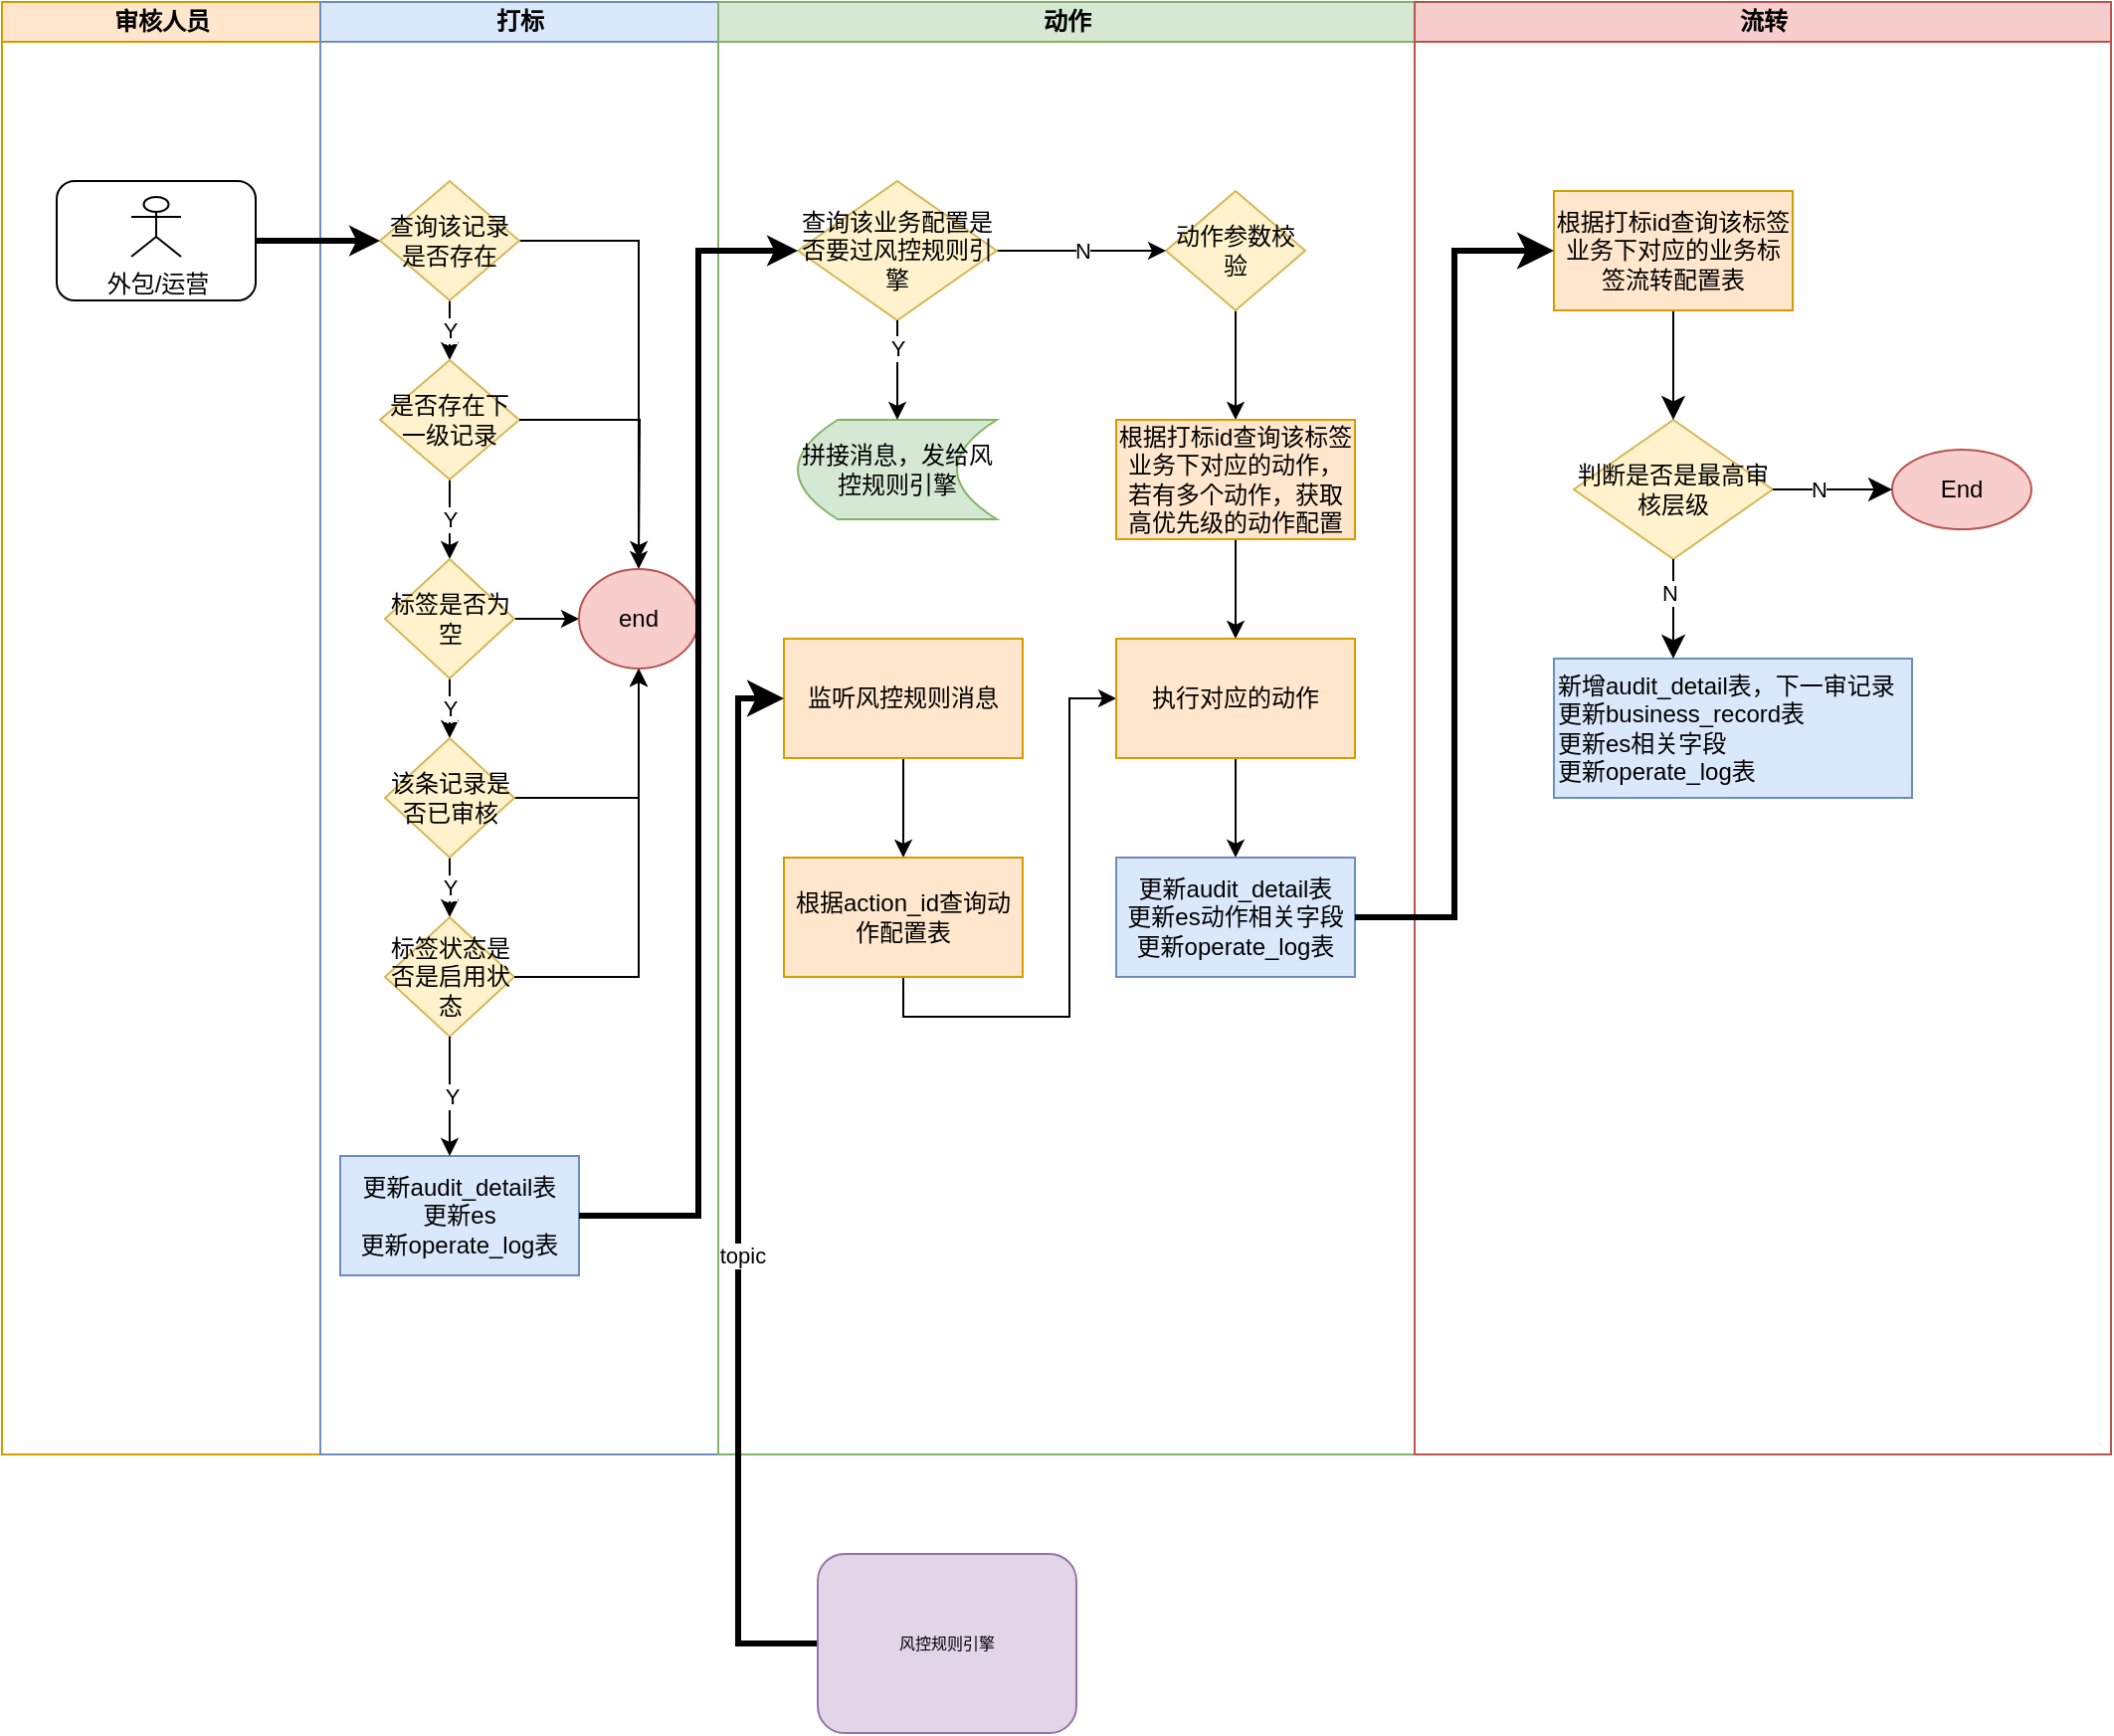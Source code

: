 <mxfile version="14.8.0" type="github">
  <diagram name="Page-1" id="74e2e168-ea6b-b213-b513-2b3c1d86103e">
    <mxGraphModel dx="815" dy="426" grid="1" gridSize="10" guides="1" tooltips="1" connect="1" arrows="1" fold="1" page="1" pageScale="1" pageWidth="1100" pageHeight="850" background="none" math="0" shadow="0">
      <root>
        <mxCell id="0" />
        <mxCell id="1" parent="0" />
        <mxCell id="77e6c97f196da883-2" value="审核人员" style="swimlane;html=1;startSize=20;fillColor=#ffe6cc;strokeColor=#d79b00;" parent="1" vertex="1">
          <mxGeometry x="70" y="830" width="160" height="730" as="geometry" />
        </mxCell>
        <mxCell id="77e6c97f196da883-8" value="" style="rounded=1;whiteSpace=wrap;html=1;shadow=0;labelBackgroundColor=none;strokeWidth=1;fontFamily=Verdana;fontSize=8;align=center;" parent="77e6c97f196da883-2" vertex="1">
          <mxGeometry x="27.5" y="90" width="100" height="60" as="geometry" />
        </mxCell>
        <mxCell id="jWi33uT6TW_KzkSrqu7e-1" value="外包/运营" style="shape=umlActor;verticalLabelPosition=bottom;verticalAlign=top;html=1;outlineConnect=0;" vertex="1" parent="77e6c97f196da883-2">
          <mxGeometry x="65" y="98" width="25" height="30" as="geometry" />
        </mxCell>
        <mxCell id="jWi33uT6TW_KzkSrqu7e-3" value="打标" style="swimlane;html=1;startSize=20;fillColor=#dae8fc;strokeColor=#6c8ebf;" vertex="1" parent="1">
          <mxGeometry x="230" y="830" width="200" height="730" as="geometry" />
        </mxCell>
        <mxCell id="jWi33uT6TW_KzkSrqu7e-27" value="Y" style="edgeStyle=orthogonalEdgeStyle;rounded=0;orthogonalLoop=1;jettySize=auto;html=1;exitX=0.5;exitY=1;exitDx=0;exitDy=0;entryX=0.5;entryY=0;entryDx=0;entryDy=0;" edge="1" parent="jWi33uT6TW_KzkSrqu7e-3" source="jWi33uT6TW_KzkSrqu7e-14" target="jWi33uT6TW_KzkSrqu7e-18">
          <mxGeometry relative="1" as="geometry" />
        </mxCell>
        <mxCell id="jWi33uT6TW_KzkSrqu7e-32" style="edgeStyle=orthogonalEdgeStyle;rounded=0;orthogonalLoop=1;jettySize=auto;html=1;exitX=1;exitY=0.5;exitDx=0;exitDy=0;entryX=0.5;entryY=0;entryDx=0;entryDy=0;" edge="1" parent="jWi33uT6TW_KzkSrqu7e-3" source="jWi33uT6TW_KzkSrqu7e-14" target="jWi33uT6TW_KzkSrqu7e-31">
          <mxGeometry relative="1" as="geometry" />
        </mxCell>
        <mxCell id="jWi33uT6TW_KzkSrqu7e-14" value="查询该记录是否存在" style="rhombus;whiteSpace=wrap;html=1;fillColor=#fff2cc;strokeColor=#d6b656;" vertex="1" parent="jWi33uT6TW_KzkSrqu7e-3">
          <mxGeometry x="30" y="90" width="70" height="60" as="geometry" />
        </mxCell>
        <mxCell id="jWi33uT6TW_KzkSrqu7e-28" value="Y" style="edgeStyle=orthogonalEdgeStyle;rounded=0;orthogonalLoop=1;jettySize=auto;html=1;exitX=0.5;exitY=1;exitDx=0;exitDy=0;entryX=0.5;entryY=0;entryDx=0;entryDy=0;" edge="1" parent="jWi33uT6TW_KzkSrqu7e-3" source="jWi33uT6TW_KzkSrqu7e-18" target="jWi33uT6TW_KzkSrqu7e-24">
          <mxGeometry relative="1" as="geometry" />
        </mxCell>
        <mxCell id="jWi33uT6TW_KzkSrqu7e-18" value="是否存在下一级记录" style="rhombus;whiteSpace=wrap;html=1;fillColor=#fff2cc;strokeColor=#d6b656;" vertex="1" parent="jWi33uT6TW_KzkSrqu7e-3">
          <mxGeometry x="30" y="180" width="70" height="60" as="geometry" />
        </mxCell>
        <mxCell id="jWi33uT6TW_KzkSrqu7e-29" value="Y" style="edgeStyle=orthogonalEdgeStyle;rounded=0;orthogonalLoop=1;jettySize=auto;html=1;exitX=0.5;exitY=1;exitDx=0;exitDy=0;entryX=0.5;entryY=0;entryDx=0;entryDy=0;" edge="1" parent="jWi33uT6TW_KzkSrqu7e-3" source="jWi33uT6TW_KzkSrqu7e-24" target="jWi33uT6TW_KzkSrqu7e-25">
          <mxGeometry relative="1" as="geometry" />
        </mxCell>
        <mxCell id="jWi33uT6TW_KzkSrqu7e-34" style="edgeStyle=orthogonalEdgeStyle;rounded=0;orthogonalLoop=1;jettySize=auto;html=1;exitX=1;exitY=0.5;exitDx=0;exitDy=0;entryX=0;entryY=0.5;entryDx=0;entryDy=0;" edge="1" parent="jWi33uT6TW_KzkSrqu7e-3" source="jWi33uT6TW_KzkSrqu7e-24" target="jWi33uT6TW_KzkSrqu7e-31">
          <mxGeometry relative="1" as="geometry" />
        </mxCell>
        <mxCell id="jWi33uT6TW_KzkSrqu7e-24" value="标签是否为空" style="rhombus;whiteSpace=wrap;html=1;fillColor=#fff2cc;strokeColor=#d6b656;" vertex="1" parent="jWi33uT6TW_KzkSrqu7e-3">
          <mxGeometry x="32.5" y="280" width="65" height="60" as="geometry" />
        </mxCell>
        <mxCell id="jWi33uT6TW_KzkSrqu7e-30" value="Y" style="edgeStyle=orthogonalEdgeStyle;rounded=0;orthogonalLoop=1;jettySize=auto;html=1;exitX=0.5;exitY=1;exitDx=0;exitDy=0;entryX=0.5;entryY=0;entryDx=0;entryDy=0;" edge="1" parent="jWi33uT6TW_KzkSrqu7e-3" source="jWi33uT6TW_KzkSrqu7e-25" target="jWi33uT6TW_KzkSrqu7e-26">
          <mxGeometry relative="1" as="geometry" />
        </mxCell>
        <mxCell id="jWi33uT6TW_KzkSrqu7e-35" style="edgeStyle=orthogonalEdgeStyle;rounded=0;orthogonalLoop=1;jettySize=auto;html=1;exitX=1;exitY=0.5;exitDx=0;exitDy=0;entryX=0.5;entryY=1;entryDx=0;entryDy=0;" edge="1" parent="jWi33uT6TW_KzkSrqu7e-3" source="jWi33uT6TW_KzkSrqu7e-25" target="jWi33uT6TW_KzkSrqu7e-31">
          <mxGeometry relative="1" as="geometry" />
        </mxCell>
        <mxCell id="jWi33uT6TW_KzkSrqu7e-25" value="该条记录是否已审核" style="rhombus;whiteSpace=wrap;html=1;fillColor=#fff2cc;strokeColor=#d6b656;" vertex="1" parent="jWi33uT6TW_KzkSrqu7e-3">
          <mxGeometry x="32.5" y="370" width="65" height="60" as="geometry" />
        </mxCell>
        <mxCell id="jWi33uT6TW_KzkSrqu7e-26" value="标签状态是否是启用状态" style="rhombus;whiteSpace=wrap;html=1;fillColor=#fff2cc;strokeColor=#d6b656;" vertex="1" parent="jWi33uT6TW_KzkSrqu7e-3">
          <mxGeometry x="32.5" y="460" width="65" height="60" as="geometry" />
        </mxCell>
        <mxCell id="jWi33uT6TW_KzkSrqu7e-31" value="end" style="ellipse;whiteSpace=wrap;html=1;fillColor=#f8cecc;strokeColor=#b85450;" vertex="1" parent="jWi33uT6TW_KzkSrqu7e-3">
          <mxGeometry x="130" y="285" width="60" height="50" as="geometry" />
        </mxCell>
        <mxCell id="jWi33uT6TW_KzkSrqu7e-36" style="edgeStyle=orthogonalEdgeStyle;rounded=0;orthogonalLoop=1;jettySize=auto;html=1;exitX=1;exitY=0.5;exitDx=0;exitDy=0;entryX=0.5;entryY=1;entryDx=0;entryDy=0;" edge="1" parent="jWi33uT6TW_KzkSrqu7e-3" source="jWi33uT6TW_KzkSrqu7e-26" target="jWi33uT6TW_KzkSrqu7e-31">
          <mxGeometry relative="1" as="geometry">
            <mxPoint x="160" y="340" as="targetPoint" />
          </mxGeometry>
        </mxCell>
        <mxCell id="jWi33uT6TW_KzkSrqu7e-39" value="更新audit_detail表&lt;br&gt;更新es&lt;br&gt;更新operate_log表" style="rounded=0;whiteSpace=wrap;html=1;fillColor=#dae8fc;strokeColor=#6c8ebf;" vertex="1" parent="jWi33uT6TW_KzkSrqu7e-3">
          <mxGeometry x="10" y="580" width="120" height="60" as="geometry" />
        </mxCell>
        <mxCell id="jWi33uT6TW_KzkSrqu7e-11" value="动作" style="swimlane;html=1;startSize=20;fillColor=#d5e8d4;strokeColor=#82b366;" vertex="1" parent="1">
          <mxGeometry x="430" y="830" width="350" height="730" as="geometry" />
        </mxCell>
        <mxCell id="jWi33uT6TW_KzkSrqu7e-60" style="edgeStyle=orthogonalEdgeStyle;rounded=0;orthogonalLoop=1;jettySize=auto;html=1;exitX=0.5;exitY=1;exitDx=0;exitDy=0;entryX=0.5;entryY=0;entryDx=0;entryDy=0;" edge="1" parent="jWi33uT6TW_KzkSrqu7e-11" source="jWi33uT6TW_KzkSrqu7e-42" target="jWi33uT6TW_KzkSrqu7e-44">
          <mxGeometry relative="1" as="geometry" />
        </mxCell>
        <mxCell id="jWi33uT6TW_KzkSrqu7e-42" value="动作参数校验" style="rhombus;whiteSpace=wrap;html=1;fillColor=#fff2cc;strokeColor=#d6b656;" vertex="1" parent="jWi33uT6TW_KzkSrqu7e-11">
          <mxGeometry x="225" y="95" width="70" height="60" as="geometry" />
        </mxCell>
        <mxCell id="jWi33uT6TW_KzkSrqu7e-63" style="edgeStyle=orthogonalEdgeStyle;rounded=0;orthogonalLoop=1;jettySize=auto;html=1;exitX=0.5;exitY=1;exitDx=0;exitDy=0;" edge="1" parent="jWi33uT6TW_KzkSrqu7e-11" source="jWi33uT6TW_KzkSrqu7e-44" target="jWi33uT6TW_KzkSrqu7e-61">
          <mxGeometry relative="1" as="geometry" />
        </mxCell>
        <mxCell id="jWi33uT6TW_KzkSrqu7e-44" value="根据打标id查询该标签业务下对应的动作，若有多个动作，获取高优先级的动作配置" style="rounded=0;whiteSpace=wrap;html=1;fillColor=#ffe6cc;strokeColor=#d79b00;" vertex="1" parent="jWi33uT6TW_KzkSrqu7e-11">
          <mxGeometry x="200" y="210" width="120" height="60" as="geometry" />
        </mxCell>
        <mxCell id="jWi33uT6TW_KzkSrqu7e-52" value="N" style="edgeStyle=orthogonalEdgeStyle;rounded=0;orthogonalLoop=1;jettySize=auto;html=1;exitX=1;exitY=0.5;exitDx=0;exitDy=0;entryX=0;entryY=0.5;entryDx=0;entryDy=0;" edge="1" parent="jWi33uT6TW_KzkSrqu7e-11" source="jWi33uT6TW_KzkSrqu7e-49" target="jWi33uT6TW_KzkSrqu7e-42">
          <mxGeometry relative="1" as="geometry" />
        </mxCell>
        <mxCell id="jWi33uT6TW_KzkSrqu7e-49" value="查询该业务配置是否要过风控规则引擎" style="rhombus;whiteSpace=wrap;html=1;fillColor=#fff2cc;strokeColor=#d6b656;" vertex="1" parent="jWi33uT6TW_KzkSrqu7e-11">
          <mxGeometry x="40" y="90" width="100" height="70" as="geometry" />
        </mxCell>
        <mxCell id="jWi33uT6TW_KzkSrqu7e-58" style="edgeStyle=orthogonalEdgeStyle;rounded=0;orthogonalLoop=1;jettySize=auto;html=1;exitX=0.5;exitY=1;exitDx=0;exitDy=0;entryX=0.5;entryY=0;entryDx=0;entryDy=0;" edge="1" parent="jWi33uT6TW_KzkSrqu7e-11" source="jWi33uT6TW_KzkSrqu7e-55" target="jWi33uT6TW_KzkSrqu7e-57">
          <mxGeometry relative="1" as="geometry" />
        </mxCell>
        <mxCell id="jWi33uT6TW_KzkSrqu7e-55" value="监听风控规则消息" style="rounded=0;whiteSpace=wrap;html=1;fillColor=#ffe6cc;strokeColor=#d79b00;" vertex="1" parent="jWi33uT6TW_KzkSrqu7e-11">
          <mxGeometry x="33" y="320" width="120" height="60" as="geometry" />
        </mxCell>
        <mxCell id="jWi33uT6TW_KzkSrqu7e-67" style="edgeStyle=orthogonalEdgeStyle;rounded=0;orthogonalLoop=1;jettySize=auto;html=1;exitX=0.5;exitY=1;exitDx=0;exitDy=0;entryX=0;entryY=0.5;entryDx=0;entryDy=0;" edge="1" parent="jWi33uT6TW_KzkSrqu7e-11" source="jWi33uT6TW_KzkSrqu7e-57" target="jWi33uT6TW_KzkSrqu7e-61">
          <mxGeometry relative="1" as="geometry" />
        </mxCell>
        <mxCell id="jWi33uT6TW_KzkSrqu7e-57" value="根据action_id查询动作配置表" style="rounded=0;whiteSpace=wrap;html=1;fillColor=#ffe6cc;strokeColor=#d79b00;" vertex="1" parent="jWi33uT6TW_KzkSrqu7e-11">
          <mxGeometry x="33" y="430" width="120" height="60" as="geometry" />
        </mxCell>
        <mxCell id="jWi33uT6TW_KzkSrqu7e-59" value="&lt;span&gt;拼接消息，发给风控规则引擎&lt;/span&gt;" style="shape=dataStorage;whiteSpace=wrap;html=1;fixedSize=1;fillColor=#d5e8d4;strokeColor=#82b366;" vertex="1" parent="jWi33uT6TW_KzkSrqu7e-11">
          <mxGeometry x="40" y="210" width="100" height="50" as="geometry" />
        </mxCell>
        <mxCell id="jWi33uT6TW_KzkSrqu7e-64" style="edgeStyle=orthogonalEdgeStyle;rounded=0;orthogonalLoop=1;jettySize=auto;html=1;exitX=0.5;exitY=1;exitDx=0;exitDy=0;entryX=0.5;entryY=0;entryDx=0;entryDy=0;" edge="1" parent="jWi33uT6TW_KzkSrqu7e-11" source="jWi33uT6TW_KzkSrqu7e-61" target="jWi33uT6TW_KzkSrqu7e-62">
          <mxGeometry relative="1" as="geometry" />
        </mxCell>
        <mxCell id="jWi33uT6TW_KzkSrqu7e-61" value="执行对应的动作" style="rounded=0;whiteSpace=wrap;html=1;fillColor=#ffe6cc;strokeColor=#d79b00;" vertex="1" parent="jWi33uT6TW_KzkSrqu7e-11">
          <mxGeometry x="200" y="320" width="120" height="60" as="geometry" />
        </mxCell>
        <mxCell id="jWi33uT6TW_KzkSrqu7e-62" value="更新audit_detail表&lt;br&gt;更新es动作相关字段&lt;br&gt;更新operate_log表" style="rounded=0;whiteSpace=wrap;html=1;fillColor=#dae8fc;strokeColor=#6c8ebf;" vertex="1" parent="jWi33uT6TW_KzkSrqu7e-11">
          <mxGeometry x="200" y="430" width="120" height="60" as="geometry" />
        </mxCell>
        <mxCell id="jWi33uT6TW_KzkSrqu7e-15" style="edgeStyle=orthogonalEdgeStyle;rounded=0;orthogonalLoop=1;jettySize=auto;html=1;exitX=1;exitY=0.5;exitDx=0;exitDy=0;entryX=0;entryY=0.5;entryDx=0;entryDy=0;strokeWidth=3;" edge="1" parent="1" source="77e6c97f196da883-8" target="jWi33uT6TW_KzkSrqu7e-14">
          <mxGeometry relative="1" as="geometry" />
        </mxCell>
        <mxCell id="jWi33uT6TW_KzkSrqu7e-33" style="edgeStyle=orthogonalEdgeStyle;rounded=0;orthogonalLoop=1;jettySize=auto;html=1;exitX=1;exitY=0.5;exitDx=0;exitDy=0;" edge="1" parent="1" source="jWi33uT6TW_KzkSrqu7e-18">
          <mxGeometry relative="1" as="geometry">
            <mxPoint x="390" y="1110" as="targetPoint" />
          </mxGeometry>
        </mxCell>
        <mxCell id="jWi33uT6TW_KzkSrqu7e-37" value="Y" style="edgeStyle=orthogonalEdgeStyle;rounded=0;orthogonalLoop=1;jettySize=auto;html=1;exitX=0.5;exitY=1;exitDx=0;exitDy=0;" edge="1" parent="1" source="jWi33uT6TW_KzkSrqu7e-26">
          <mxGeometry relative="1" as="geometry">
            <mxPoint x="295" y="1410" as="targetPoint" />
          </mxGeometry>
        </mxCell>
        <mxCell id="jWi33uT6TW_KzkSrqu7e-50" style="edgeStyle=orthogonalEdgeStyle;rounded=0;orthogonalLoop=1;jettySize=auto;html=1;exitX=0.5;exitY=1;exitDx=0;exitDy=0;" edge="1" parent="1" source="jWi33uT6TW_KzkSrqu7e-49">
          <mxGeometry relative="1" as="geometry">
            <mxPoint x="520" y="1040" as="targetPoint" />
          </mxGeometry>
        </mxCell>
        <mxCell id="jWi33uT6TW_KzkSrqu7e-53" value="Y" style="edgeLabel;html=1;align=center;verticalAlign=middle;resizable=0;points=[];" vertex="1" connectable="0" parent="jWi33uT6TW_KzkSrqu7e-50">
          <mxGeometry x="-0.473" y="1" relative="1" as="geometry">
            <mxPoint x="-1" as="offset" />
          </mxGeometry>
        </mxCell>
        <mxCell id="jWi33uT6TW_KzkSrqu7e-65" style="edgeStyle=orthogonalEdgeStyle;rounded=0;orthogonalLoop=1;jettySize=auto;html=1;exitX=0;exitY=0.5;exitDx=0;exitDy=0;entryX=0;entryY=0.5;entryDx=0;entryDy=0;endSize=9;strokeWidth=3;" edge="1" parent="1" source="jWi33uT6TW_KzkSrqu7e-54" target="jWi33uT6TW_KzkSrqu7e-55">
          <mxGeometry relative="1" as="geometry">
            <Array as="points">
              <mxPoint x="440" y="1655" />
              <mxPoint x="440" y="1180" />
            </Array>
          </mxGeometry>
        </mxCell>
        <mxCell id="jWi33uT6TW_KzkSrqu7e-66" value="topic" style="edgeLabel;html=1;align=center;verticalAlign=middle;resizable=0;points=[];" vertex="1" connectable="0" parent="jWi33uT6TW_KzkSrqu7e-65">
          <mxGeometry x="-0.126" y="-2" relative="1" as="geometry">
            <mxPoint as="offset" />
          </mxGeometry>
        </mxCell>
        <mxCell id="jWi33uT6TW_KzkSrqu7e-54" value="风控规则引擎" style="rounded=1;whiteSpace=wrap;html=1;shadow=0;labelBackgroundColor=none;strokeWidth=1;fontFamily=Verdana;fontSize=8;align=center;fillColor=#e1d5e7;strokeColor=#9673a6;" vertex="1" parent="1">
          <mxGeometry x="480" y="1610" width="130" height="90" as="geometry" />
        </mxCell>
        <mxCell id="jWi33uT6TW_KzkSrqu7e-68" style="edgeStyle=orthogonalEdgeStyle;rounded=0;orthogonalLoop=1;jettySize=auto;html=1;exitX=1;exitY=0.5;exitDx=0;exitDy=0;entryX=0;entryY=0.5;entryDx=0;entryDy=0;strokeWidth=3;" edge="1" parent="1" source="jWi33uT6TW_KzkSrqu7e-39" target="jWi33uT6TW_KzkSrqu7e-49">
          <mxGeometry relative="1" as="geometry">
            <Array as="points">
              <mxPoint x="420" y="1440" />
              <mxPoint x="420" y="955" />
            </Array>
          </mxGeometry>
        </mxCell>
        <mxCell id="jWi33uT6TW_KzkSrqu7e-69" value="流转" style="swimlane;html=1;startSize=20;fillColor=#f8cecc;strokeColor=#b85450;" vertex="1" parent="1">
          <mxGeometry x="780" y="830" width="350" height="730" as="geometry" />
        </mxCell>
        <mxCell id="jWi33uT6TW_KzkSrqu7e-76" value="判断是否是最高审核层级" style="rhombus;whiteSpace=wrap;html=1;fillColor=#fff2cc;strokeColor=#d6b656;" vertex="1" parent="jWi33uT6TW_KzkSrqu7e-69">
          <mxGeometry x="80" y="210" width="100" height="70" as="geometry" />
        </mxCell>
        <mxCell id="jWi33uT6TW_KzkSrqu7e-84" value="新增audit_detail表，下一审记录&lt;br&gt;更新business_record表&lt;br&gt;更新es相关字段&lt;br&gt;更新operate_log表" style="rounded=0;whiteSpace=wrap;html=1;fillColor=#dae8fc;strokeColor=#6c8ebf;align=left;" vertex="1" parent="jWi33uT6TW_KzkSrqu7e-69">
          <mxGeometry x="70" y="330" width="180" height="70" as="geometry" />
        </mxCell>
        <mxCell id="jWi33uT6TW_KzkSrqu7e-86" style="edgeStyle=orthogonalEdgeStyle;rounded=0;orthogonalLoop=1;jettySize=auto;html=1;exitX=0.5;exitY=1;exitDx=0;exitDy=0;entryX=0.5;entryY=0;entryDx=0;entryDy=0;endSize=9;strokeWidth=1;" edge="1" parent="jWi33uT6TW_KzkSrqu7e-69" source="jWi33uT6TW_KzkSrqu7e-85" target="jWi33uT6TW_KzkSrqu7e-76">
          <mxGeometry relative="1" as="geometry" />
        </mxCell>
        <mxCell id="jWi33uT6TW_KzkSrqu7e-85" value="根据打标id查询该标签业务下对应的业务标签流转配置表" style="rounded=0;whiteSpace=wrap;html=1;fillColor=#ffe6cc;strokeColor=#d79b00;" vertex="1" parent="jWi33uT6TW_KzkSrqu7e-69">
          <mxGeometry x="70" y="95" width="120" height="60" as="geometry" />
        </mxCell>
        <mxCell id="jWi33uT6TW_KzkSrqu7e-91" value="End" style="ellipse;whiteSpace=wrap;html=1;fillColor=#f8cecc;strokeColor=#b85450;" vertex="1" parent="jWi33uT6TW_KzkSrqu7e-69">
          <mxGeometry x="240" y="225" width="70" height="40" as="geometry" />
        </mxCell>
        <mxCell id="jWi33uT6TW_KzkSrqu7e-88" style="edgeStyle=orthogonalEdgeStyle;rounded=0;orthogonalLoop=1;jettySize=auto;html=1;exitX=0.5;exitY=1;exitDx=0;exitDy=0;endSize=9;strokeWidth=1;" edge="1" parent="1" source="jWi33uT6TW_KzkSrqu7e-76">
          <mxGeometry relative="1" as="geometry">
            <mxPoint x="910" y="1160" as="targetPoint" />
          </mxGeometry>
        </mxCell>
        <mxCell id="jWi33uT6TW_KzkSrqu7e-89" value="N" style="edgeLabel;html=1;align=center;verticalAlign=middle;resizable=0;points=[];" vertex="1" connectable="0" parent="jWi33uT6TW_KzkSrqu7e-88">
          <mxGeometry x="-0.327" y="-2" relative="1" as="geometry">
            <mxPoint as="offset" />
          </mxGeometry>
        </mxCell>
        <mxCell id="jWi33uT6TW_KzkSrqu7e-90" style="edgeStyle=orthogonalEdgeStyle;rounded=0;orthogonalLoop=1;jettySize=auto;html=1;exitX=1;exitY=0.5;exitDx=0;exitDy=0;endSize=9;strokeWidth=1;" edge="1" parent="1" source="jWi33uT6TW_KzkSrqu7e-76">
          <mxGeometry relative="1" as="geometry">
            <mxPoint x="1020" y="1075" as="targetPoint" />
          </mxGeometry>
        </mxCell>
        <mxCell id="jWi33uT6TW_KzkSrqu7e-93" value="N" style="edgeLabel;html=1;align=center;verticalAlign=middle;resizable=0;points=[];" vertex="1" connectable="0" parent="jWi33uT6TW_KzkSrqu7e-90">
          <mxGeometry x="-0.236" relative="1" as="geometry">
            <mxPoint as="offset" />
          </mxGeometry>
        </mxCell>
        <mxCell id="jWi33uT6TW_KzkSrqu7e-92" style="edgeStyle=orthogonalEdgeStyle;rounded=0;orthogonalLoop=1;jettySize=auto;html=1;exitX=1;exitY=0.5;exitDx=0;exitDy=0;entryX=0;entryY=0.5;entryDx=0;entryDy=0;endSize=9;strokeWidth=3;" edge="1" parent="1" source="jWi33uT6TW_KzkSrqu7e-62" target="jWi33uT6TW_KzkSrqu7e-85">
          <mxGeometry relative="1" as="geometry" />
        </mxCell>
      </root>
    </mxGraphModel>
  </diagram>
</mxfile>
